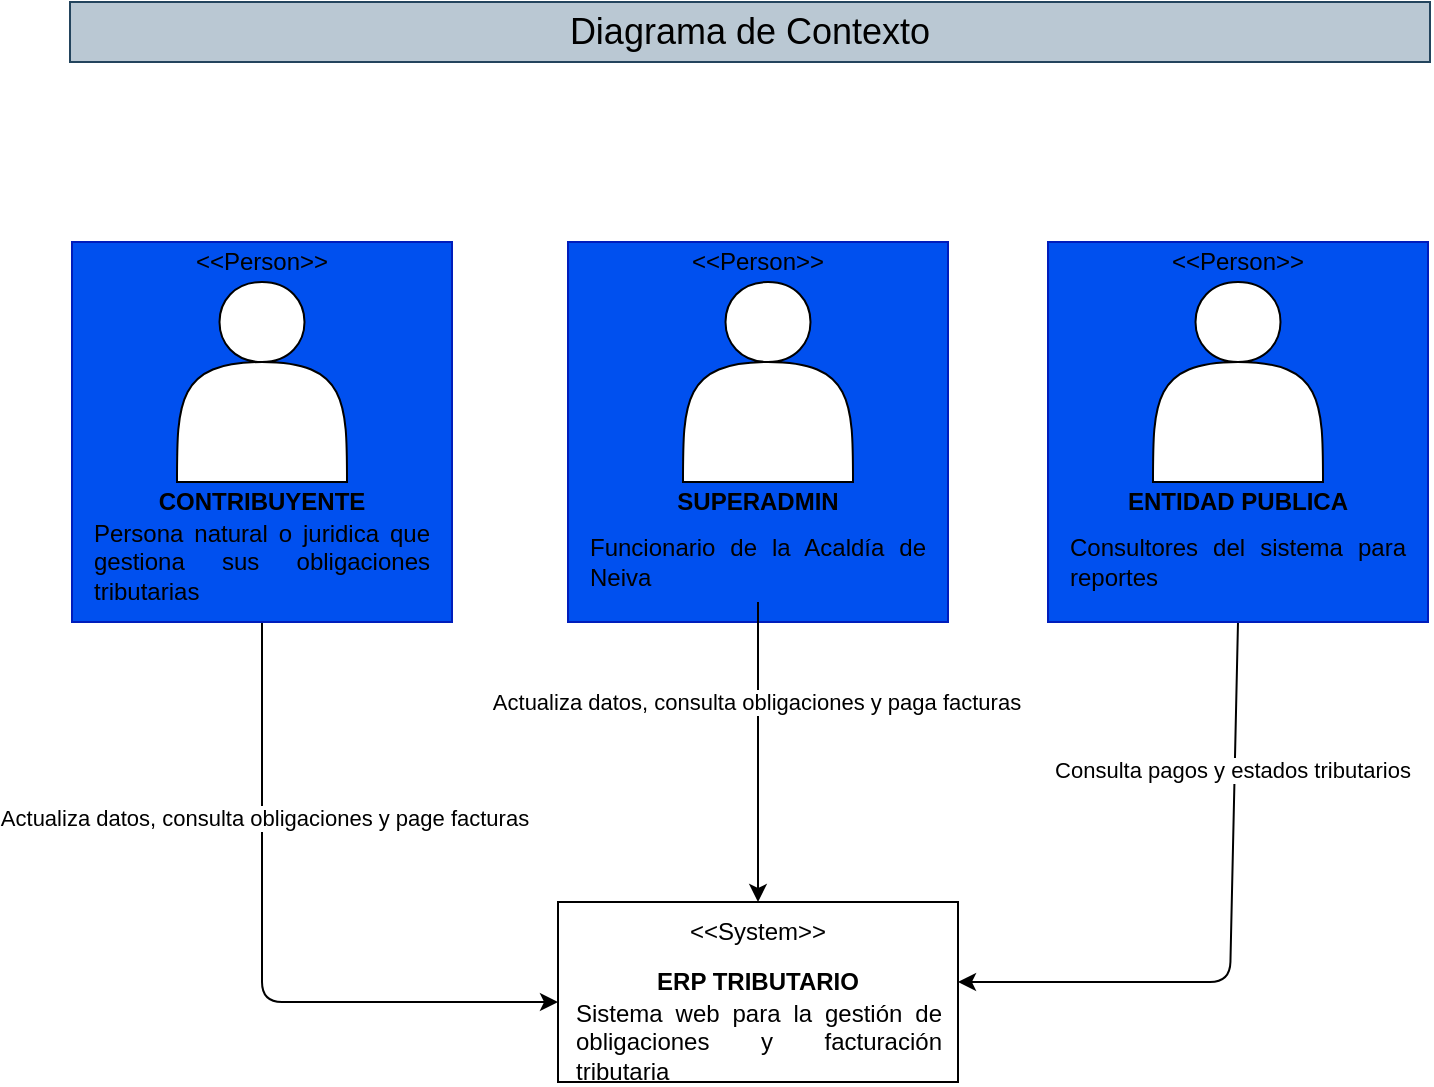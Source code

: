 <mxfile><diagram id="2r2DTn-Pq7qfGQ8VMtvI" name="Page-1"><mxGraphModel dx="1454" dy="585" grid="1" gridSize="10" guides="1" tooltips="1" connect="1" arrows="1" fold="1" page="1" pageScale="1" pageWidth="850" pageHeight="1100" background="light-dark(#FFFFFF,#FFFFFF)" math="0" shadow="0"><root><mxCell id="0"/><mxCell id="1" parent="0"/><mxCell id="54" value="Diagrama de Contexto" style="rounded=0;whiteSpace=wrap;html=1;fillColor=#bac8d3;strokeColor=#23445d;fontSize=18;" parent="1" vertex="1"><mxGeometry x="76" y="40" width="680" height="30" as="geometry"/></mxCell><mxCell id="82" style="edgeStyle=none;html=1;exitX=0.5;exitY=1;exitDx=0;exitDy=0;entryX=0;entryY=0.75;entryDx=0;entryDy=0;strokeColor=light-dark(#000000,#000000);" parent="1" source="55" target="78" edge="1"><mxGeometry relative="1" as="geometry"><Array as="points"><mxPoint x="172" y="540"/></Array></mxGeometry></mxCell><mxCell id="86" value="Actualiza datos, consulta obligaciones y page facturas" style="edgeLabel;html=1;align=center;verticalAlign=middle;resizable=0;points=[];" parent="82" vertex="1" connectable="0"><mxGeometry x="-0.42" y="1" relative="1" as="geometry"><mxPoint as="offset"/></mxGeometry></mxCell><mxCell id="55" value="" style="whiteSpace=wrap;html=1;aspect=fixed;fillColor=light-dark(#0050EF,#006EAF);fontColor=#ffffff;strokeColor=#001DBC;" parent="1" vertex="1"><mxGeometry x="77" y="160" width="190" height="190" as="geometry"/></mxCell><mxCell id="58" value="" style="shape=actor;whiteSpace=wrap;html=1;fillColor=light-dark(#FFFFFF,#FFFFFF);strokeColor=light-dark(#000000,#000000);" parent="1" vertex="1"><mxGeometry x="129.5" y="180" width="85" height="100" as="geometry"/></mxCell><mxCell id="59" value="&lt;b&gt;CONTRIBUYENTE&lt;/b&gt;" style="text;strokeColor=none;align=center;fillColor=none;html=1;verticalAlign=middle;whiteSpace=wrap;rounded=0;" parent="1" vertex="1"><mxGeometry x="82" y="270" width="180" height="40" as="geometry"/></mxCell><mxCell id="60" value="&lt;div style=&quot;text-align: justify;&quot;&gt;&lt;span style=&quot;background-color: transparent;&quot;&gt;&lt;font style=&quot;color: light-dark(rgb(0, 0, 0), rgb(255, 255, 255));&quot;&gt;Persona natural o juridica que gestiona sus obligaciones tributarias&lt;/font&gt;&lt;/span&gt;&lt;/div&gt;" style="text;strokeColor=none;align=center;fillColor=none;html=1;verticalAlign=middle;whiteSpace=wrap;rounded=0;" parent="1" vertex="1"><mxGeometry x="87" y="300" width="170" height="40" as="geometry"/></mxCell><mxCell id="64" value="" style="whiteSpace=wrap;html=1;aspect=fixed;fillColor=light-dark(#0050EF,#006EAF);fontColor=#ffffff;strokeColor=#001DBC;" parent="1" vertex="1"><mxGeometry x="325" y="160" width="190" height="190" as="geometry"/></mxCell><mxCell id="65" value="" style="shape=actor;whiteSpace=wrap;html=1;fillColor=light-dark(#FFFFFF,#FFFFFF);strokeColor=light-dark(#000000,#000000);" parent="1" vertex="1"><mxGeometry x="382.5" y="180" width="85" height="100" as="geometry"/></mxCell><mxCell id="66" value="&lt;b&gt;SUPERADMIN&lt;/b&gt;" style="text;strokeColor=none;align=center;fillColor=none;html=1;verticalAlign=middle;whiteSpace=wrap;rounded=0;" parent="1" vertex="1"><mxGeometry x="330" y="270" width="180" height="40" as="geometry"/></mxCell><mxCell id="81" style="edgeStyle=none;html=1;entryX=0.5;entryY=0;entryDx=0;entryDy=0;strokeColor=light-dark(#000000,#000000);" parent="1" source="67" target="77" edge="1"><mxGeometry relative="1" as="geometry"/></mxCell><mxCell id="84" value="Actualiza datos, consulta obligaciones y paga facturas" style="edgeLabel;html=1;align=center;verticalAlign=middle;resizable=0;points=[];" parent="81" vertex="1" connectable="0"><mxGeometry x="-0.331" y="-1" relative="1" as="geometry"><mxPoint as="offset"/></mxGeometry></mxCell><mxCell id="67" value="&lt;div style=&quot;text-align: justify;&quot;&gt;&lt;span style=&quot;background-color: transparent;&quot;&gt;&lt;font style=&quot;color: light-dark(rgb(0, 0, 0), rgb(255, 255, 255));&quot;&gt;Funcionario de la Acaldía de Neiva&lt;/font&gt;&lt;/span&gt;&lt;/div&gt;" style="text;strokeColor=none;align=center;fillColor=none;html=1;verticalAlign=middle;whiteSpace=wrap;rounded=0;" parent="1" vertex="1"><mxGeometry x="335" y="300" width="170" height="40" as="geometry"/></mxCell><mxCell id="68" value="&lt;div style=&quot;text-align: justify;&quot;&gt;&lt;span style=&quot;background-color: transparent;&quot;&gt;&lt;font style=&quot;color: light-dark(rgb(0, 0, 0), rgb(255, 255, 255));&quot;&gt;&amp;lt;&amp;lt;Person&amp;gt;&amp;gt;&lt;/font&gt;&lt;/span&gt;&lt;/div&gt;" style="text;strokeColor=none;align=center;fillColor=none;html=1;verticalAlign=middle;whiteSpace=wrap;rounded=0;" parent="1" vertex="1"><mxGeometry x="87" y="150" width="170" height="40" as="geometry"/></mxCell><mxCell id="69" value="&lt;div style=&quot;text-align: justify;&quot;&gt;&lt;span style=&quot;background-color: transparent;&quot;&gt;&lt;font style=&quot;color: light-dark(rgb(0, 0, 0), rgb(255, 255, 255));&quot;&gt;&amp;lt;&amp;lt;Person&amp;gt;&amp;gt;&lt;/font&gt;&lt;/span&gt;&lt;/div&gt;" style="text;strokeColor=none;align=center;fillColor=none;html=1;verticalAlign=middle;whiteSpace=wrap;rounded=0;" parent="1" vertex="1"><mxGeometry x="335" y="150" width="170" height="40" as="geometry"/></mxCell><mxCell id="80" style="edgeStyle=none;html=1;exitX=0.5;exitY=1;exitDx=0;exitDy=0;entryX=1;entryY=0.5;entryDx=0;entryDy=0;strokeColor=light-dark(#000000,#000000);" parent="1" source="70" target="78" edge="1"><mxGeometry relative="1" as="geometry"><Array as="points"><mxPoint x="656" y="530"/></Array></mxGeometry></mxCell><mxCell id="83" value="Consulta pagos y estados tributarios" style="edgeLabel;html=1;align=center;verticalAlign=middle;resizable=0;points=[];" parent="80" vertex="1" connectable="0"><mxGeometry x="-0.536" y="-2" relative="1" as="geometry"><mxPoint as="offset"/></mxGeometry></mxCell><mxCell id="70" value="" style="whiteSpace=wrap;html=1;aspect=fixed;fillColor=light-dark(#0050EF,#006EAF);fontColor=#ffffff;strokeColor=#001DBC;" parent="1" vertex="1"><mxGeometry x="565" y="160" width="190" height="190" as="geometry"/></mxCell><mxCell id="71" value="" style="shape=actor;whiteSpace=wrap;html=1;fillColor=light-dark(#FFFFFF,#FFFFFF);strokeColor=light-dark(#000000,#000000);" parent="1" vertex="1"><mxGeometry x="617.5" y="180" width="85" height="100" as="geometry"/></mxCell><mxCell id="72" value="&lt;b&gt;ENTIDAD PUBLICA&lt;/b&gt;" style="text;strokeColor=none;align=center;fillColor=none;html=1;verticalAlign=middle;whiteSpace=wrap;rounded=0;" parent="1" vertex="1"><mxGeometry x="570" y="270" width="180" height="40" as="geometry"/></mxCell><mxCell id="73" value="&lt;div style=&quot;text-align: justify;&quot;&gt;&lt;span style=&quot;background-color: transparent;&quot;&gt;&lt;font style=&quot;color: light-dark(rgb(0, 0, 0), rgb(255, 255, 255));&quot;&gt;Consultores del sistema para reportes&lt;/font&gt;&lt;/span&gt;&lt;/div&gt;" style="text;strokeColor=none;align=center;fillColor=none;html=1;verticalAlign=middle;whiteSpace=wrap;rounded=0;" parent="1" vertex="1"><mxGeometry x="575" y="300" width="170" height="40" as="geometry"/></mxCell><mxCell id="74" value="&lt;div style=&quot;text-align: justify;&quot;&gt;&lt;span style=&quot;background-color: transparent;&quot;&gt;&lt;font style=&quot;color: light-dark(rgb(0, 0, 0), rgb(255, 255, 255));&quot;&gt;&amp;lt;&amp;lt;Person&amp;gt;&amp;gt;&lt;/font&gt;&lt;/span&gt;&lt;/div&gt;" style="text;strokeColor=none;align=center;fillColor=none;html=1;verticalAlign=middle;whiteSpace=wrap;rounded=0;" parent="1" vertex="1"><mxGeometry x="575" y="150" width="170" height="40" as="geometry"/></mxCell><mxCell id="76" value="" style="whiteSpace=wrap;html=1;fillColor=light-dark(#FFFFFF,#2756FF);" parent="1" vertex="1"><mxGeometry x="320" y="490" width="200" height="90" as="geometry"/></mxCell><mxCell id="77" value="&lt;div style=&quot;text-align: justify;&quot;&gt;&lt;span style=&quot;background-color: transparent;&quot;&gt;&lt;font style=&quot;color: light-dark(rgb(0, 0, 0), rgb(255, 255, 255));&quot;&gt;&amp;lt;&amp;lt;System&amp;gt;&amp;gt;&lt;/font&gt;&lt;/span&gt;&lt;/div&gt;" style="text;strokeColor=none;align=center;fillColor=none;html=1;verticalAlign=middle;whiteSpace=wrap;rounded=0;" parent="1" vertex="1"><mxGeometry x="320" y="490" width="200" height="30" as="geometry"/></mxCell><mxCell id="78" value="&lt;b&gt;ERP TRIBUTARIO&lt;/b&gt;" style="text;strokeColor=none;align=center;fillColor=none;html=1;verticalAlign=middle;whiteSpace=wrap;rounded=0;" parent="1" vertex="1"><mxGeometry x="320" y="510" width="200" height="40" as="geometry"/></mxCell><mxCell id="79" value="&lt;div style=&quot;text-align: justify;&quot;&gt;&lt;font style=&quot;color: light-dark(rgb(0, 0, 0), rgb(255, 255, 255));&quot;&gt;Sistema web para la gestión de obligaciones y facturación tributaria&lt;/font&gt;&lt;/div&gt;" style="text;strokeColor=none;align=center;fillColor=none;html=1;verticalAlign=middle;whiteSpace=wrap;rounded=0;" parent="1" vertex="1"><mxGeometry x="327.5" y="540" width="185" height="40" as="geometry"/></mxCell></root></mxGraphModel></diagram></mxfile>